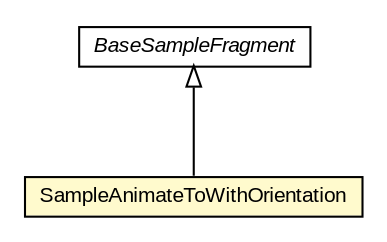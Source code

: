 #!/usr/local/bin/dot
#
# Class diagram 
# Generated by UMLGraph version R5_6-24-gf6e263 (http://www.umlgraph.org/)
#

digraph G {
	edge [fontname="arial",fontsize=10,labelfontname="arial",labelfontsize=10];
	node [fontname="arial",fontsize=10,shape=plaintext];
	nodesep=0.25;
	ranksep=0.5;
	// org.osmdroid.samplefragments.BaseSampleFragment
	c249976 [label=<<table title="org.osmdroid.samplefragments.BaseSampleFragment" border="0" cellborder="1" cellspacing="0" cellpadding="2" port="p" href="../BaseSampleFragment.html">
		<tr><td><table border="0" cellspacing="0" cellpadding="1">
<tr><td align="center" balign="center"><font face="arial italic"> BaseSampleFragment </font></td></tr>
		</table></td></tr>
		</table>>, URL="../BaseSampleFragment.html", fontname="arial", fontcolor="black", fontsize=10.0];
	// org.osmdroid.samplefragments.events.SampleAnimateToWithOrientation
	c250035 [label=<<table title="org.osmdroid.samplefragments.events.SampleAnimateToWithOrientation" border="0" cellborder="1" cellspacing="0" cellpadding="2" port="p" bgcolor="lemonChiffon" href="./SampleAnimateToWithOrientation.html">
		<tr><td><table border="0" cellspacing="0" cellpadding="1">
<tr><td align="center" balign="center"> SampleAnimateToWithOrientation </td></tr>
		</table></td></tr>
		</table>>, URL="./SampleAnimateToWithOrientation.html", fontname="arial", fontcolor="black", fontsize=10.0];
	//org.osmdroid.samplefragments.events.SampleAnimateToWithOrientation extends org.osmdroid.samplefragments.BaseSampleFragment
	c249976:p -> c250035:p [dir=back,arrowtail=empty];
}

